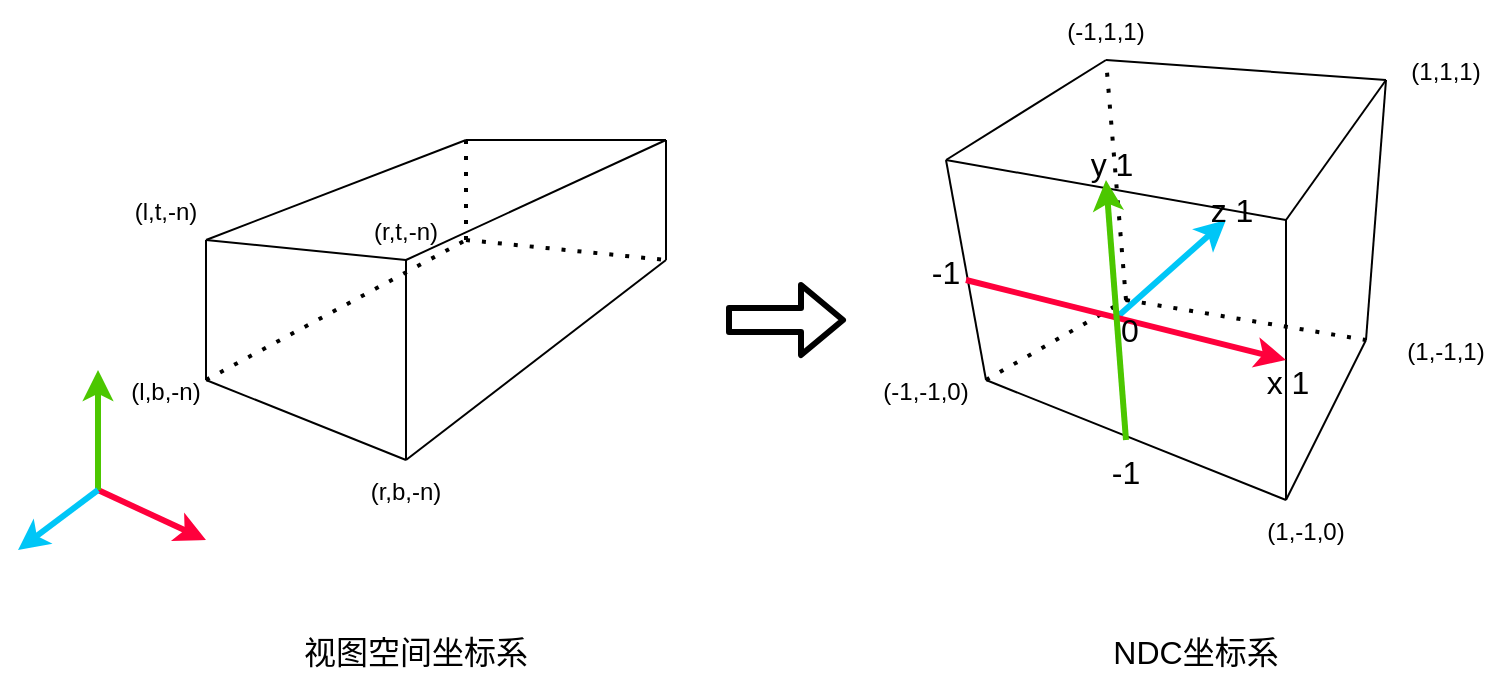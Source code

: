 <mxfile>
    <diagram id="nRc2XNn0OEb7ZUNHGew7" name="第 1 页">
        <mxGraphModel dx="1554" dy="676" grid="1" gridSize="10" guides="1" tooltips="1" connect="1" arrows="1" fold="1" page="1" pageScale="1" pageWidth="827" pageHeight="1169" math="0" shadow="0">
            <root>
                <mxCell id="0"/>
                <mxCell id="1" parent="0"/>
                <mxCell id="3" value="" style="endArrow=none;" parent="1" edge="1">
                    <mxGeometry width="50" height="50" relative="1" as="geometry">
                        <mxPoint x="100" y="340" as="sourcePoint"/>
                        <mxPoint x="200" y="350" as="targetPoint"/>
                    </mxGeometry>
                </mxCell>
                <mxCell id="4" value="" style="endArrow=none;" parent="1" edge="1">
                    <mxGeometry width="50" height="50" relative="1" as="geometry">
                        <mxPoint x="100" y="410" as="sourcePoint"/>
                        <mxPoint x="100" y="340" as="targetPoint"/>
                    </mxGeometry>
                </mxCell>
                <mxCell id="5" value="" style="endArrow=none;" parent="1" edge="1">
                    <mxGeometry width="50" height="50" relative="1" as="geometry">
                        <mxPoint x="100" y="410" as="sourcePoint"/>
                        <mxPoint x="200" y="450" as="targetPoint"/>
                    </mxGeometry>
                </mxCell>
                <mxCell id="6" value="" style="endArrow=none;" parent="1" edge="1">
                    <mxGeometry width="50" height="50" relative="1" as="geometry">
                        <mxPoint x="200" y="450" as="sourcePoint"/>
                        <mxPoint x="200" y="350" as="targetPoint"/>
                    </mxGeometry>
                </mxCell>
                <mxCell id="7" value="" style="endArrow=none;" parent="1" edge="1">
                    <mxGeometry width="50" height="50" relative="1" as="geometry">
                        <mxPoint x="200" y="350" as="sourcePoint"/>
                        <mxPoint x="330" y="290" as="targetPoint"/>
                    </mxGeometry>
                </mxCell>
                <mxCell id="8" value="" style="endArrow=none;" parent="1" edge="1">
                    <mxGeometry width="50" height="50" relative="1" as="geometry">
                        <mxPoint x="200" y="450" as="sourcePoint"/>
                        <mxPoint x="330" y="350" as="targetPoint"/>
                    </mxGeometry>
                </mxCell>
                <mxCell id="9" value="" style="endArrow=none;" parent="1" edge="1">
                    <mxGeometry width="50" height="50" relative="1" as="geometry">
                        <mxPoint x="330" y="350" as="sourcePoint"/>
                        <mxPoint x="330" y="290" as="targetPoint"/>
                    </mxGeometry>
                </mxCell>
                <mxCell id="10" value="" style="endArrow=none;" parent="1" edge="1">
                    <mxGeometry width="50" height="50" relative="1" as="geometry">
                        <mxPoint x="100" y="340" as="sourcePoint"/>
                        <mxPoint x="230" y="290" as="targetPoint"/>
                    </mxGeometry>
                </mxCell>
                <mxCell id="11" value="" style="endArrow=none;" parent="1" edge="1">
                    <mxGeometry width="50" height="50" relative="1" as="geometry">
                        <mxPoint x="230" y="290" as="sourcePoint"/>
                        <mxPoint x="330" y="290" as="targetPoint"/>
                    </mxGeometry>
                </mxCell>
                <mxCell id="12" value="" style="endArrow=none;dashed=1;dashPattern=1 3;strokeWidth=2;" parent="1" edge="1">
                    <mxGeometry width="50" height="50" relative="1" as="geometry">
                        <mxPoint x="100" y="410" as="sourcePoint"/>
                        <mxPoint x="230" y="340" as="targetPoint"/>
                    </mxGeometry>
                </mxCell>
                <mxCell id="13" value="" style="endArrow=none;dashed=1;dashPattern=1 3;strokeWidth=2;" parent="1" edge="1">
                    <mxGeometry width="50" height="50" relative="1" as="geometry">
                        <mxPoint x="230" y="340" as="sourcePoint"/>
                        <mxPoint x="230" y="290" as="targetPoint"/>
                    </mxGeometry>
                </mxCell>
                <mxCell id="14" value="" style="endArrow=none;dashed=1;dashPattern=1 3;strokeWidth=2;" parent="1" edge="1">
                    <mxGeometry width="50" height="50" relative="1" as="geometry">
                        <mxPoint x="230" y="340" as="sourcePoint"/>
                        <mxPoint x="330" y="350" as="targetPoint"/>
                    </mxGeometry>
                </mxCell>
                <mxCell id="15" value="" style="endArrow=none;" parent="1" edge="1">
                    <mxGeometry width="50" height="50" relative="1" as="geometry">
                        <mxPoint x="470" y="300" as="sourcePoint"/>
                        <mxPoint x="550" y="250" as="targetPoint"/>
                    </mxGeometry>
                </mxCell>
                <mxCell id="16" value="" style="endArrow=none;" parent="1" edge="1">
                    <mxGeometry width="50" height="50" relative="1" as="geometry">
                        <mxPoint x="550" y="250" as="sourcePoint"/>
                        <mxPoint x="690" y="260" as="targetPoint"/>
                    </mxGeometry>
                </mxCell>
                <mxCell id="17" value="" style="endArrow=none;" parent="1" edge="1">
                    <mxGeometry width="50" height="50" relative="1" as="geometry">
                        <mxPoint x="470" y="300" as="sourcePoint"/>
                        <mxPoint x="640" y="330" as="targetPoint"/>
                    </mxGeometry>
                </mxCell>
                <mxCell id="18" value="" style="endArrow=none;" parent="1" edge="1">
                    <mxGeometry width="50" height="50" relative="1" as="geometry">
                        <mxPoint x="640" y="330" as="sourcePoint"/>
                        <mxPoint x="690" y="260" as="targetPoint"/>
                    </mxGeometry>
                </mxCell>
                <mxCell id="19" value="" style="endArrow=none;" parent="1" edge="1">
                    <mxGeometry width="50" height="50" relative="1" as="geometry">
                        <mxPoint x="490" y="410" as="sourcePoint"/>
                        <mxPoint x="470" y="300" as="targetPoint"/>
                    </mxGeometry>
                </mxCell>
                <mxCell id="20" value="" style="endArrow=none;" parent="1" edge="1">
                    <mxGeometry width="50" height="50" relative="1" as="geometry">
                        <mxPoint x="490" y="410" as="sourcePoint"/>
                        <mxPoint x="640" y="470" as="targetPoint"/>
                    </mxGeometry>
                </mxCell>
                <mxCell id="21" value="" style="endArrow=none;" parent="1" edge="1">
                    <mxGeometry width="50" height="50" relative="1" as="geometry">
                        <mxPoint x="640" y="470" as="sourcePoint"/>
                        <mxPoint x="640" y="330" as="targetPoint"/>
                    </mxGeometry>
                </mxCell>
                <mxCell id="22" value="" style="endArrow=none;" parent="1" edge="1">
                    <mxGeometry width="50" height="50" relative="1" as="geometry">
                        <mxPoint x="680" y="390" as="sourcePoint"/>
                        <mxPoint x="690" y="260" as="targetPoint"/>
                    </mxGeometry>
                </mxCell>
                <mxCell id="23" value="" style="endArrow=none;" parent="1" edge="1">
                    <mxGeometry width="50" height="50" relative="1" as="geometry">
                        <mxPoint x="640" y="470" as="sourcePoint"/>
                        <mxPoint x="680" y="390" as="targetPoint"/>
                    </mxGeometry>
                </mxCell>
                <mxCell id="24" value="" style="endArrow=none;dashed=1;dashPattern=1 3;strokeWidth=2;" parent="1" edge="1">
                    <mxGeometry width="50" height="50" relative="1" as="geometry">
                        <mxPoint x="560" y="370" as="sourcePoint"/>
                        <mxPoint x="550" y="250" as="targetPoint"/>
                    </mxGeometry>
                </mxCell>
                <mxCell id="25" value="" style="endArrow=none;dashed=1;dashPattern=1 3;strokeWidth=2;" parent="1" edge="1">
                    <mxGeometry width="50" height="50" relative="1" as="geometry">
                        <mxPoint x="560" y="370" as="sourcePoint"/>
                        <mxPoint x="680" y="390" as="targetPoint"/>
                    </mxGeometry>
                </mxCell>
                <mxCell id="26" value="" style="endArrow=none;dashed=1;dashPattern=1 3;strokeWidth=2;" parent="1" edge="1">
                    <mxGeometry width="50" height="50" relative="1" as="geometry">
                        <mxPoint x="490" y="410" as="sourcePoint"/>
                        <mxPoint x="560" y="370" as="targetPoint"/>
                    </mxGeometry>
                </mxCell>
                <mxCell id="27" value="(r,t,-n)" style="text;strokeColor=none;fillColor=none;align=center;verticalAlign=middle;rounded=0;" parent="1" vertex="1">
                    <mxGeometry x="170" y="320" width="60" height="30" as="geometry"/>
                </mxCell>
                <mxCell id="28" value="(r,b,-n)" style="text;strokeColor=none;fillColor=none;align=center;verticalAlign=middle;rounded=0;" parent="1" vertex="1">
                    <mxGeometry x="170" y="450" width="60" height="30" as="geometry"/>
                </mxCell>
                <mxCell id="29" value="(l,t,-n)" style="text;strokeColor=none;fillColor=none;align=center;verticalAlign=middle;rounded=0;" parent="1" vertex="1">
                    <mxGeometry x="50" y="310" width="60" height="30" as="geometry"/>
                </mxCell>
                <mxCell id="30" value="(l,b,-n)" style="text;strokeColor=none;fillColor=none;align=center;verticalAlign=middle;rounded=0;" parent="1" vertex="1">
                    <mxGeometry x="50" y="400" width="60" height="30" as="geometry"/>
                </mxCell>
                <mxCell id="31" value="(-1,-1,0)" style="text;strokeColor=none;fillColor=none;align=center;verticalAlign=middle;rounded=0;" parent="1" vertex="1">
                    <mxGeometry x="430" y="400" width="60" height="30" as="geometry"/>
                </mxCell>
                <mxCell id="32" value="(1,-1,0)" style="text;strokeColor=none;fillColor=none;align=center;verticalAlign=middle;rounded=0;" parent="1" vertex="1">
                    <mxGeometry x="620" y="470" width="60" height="30" as="geometry"/>
                </mxCell>
                <mxCell id="33" value="(1,-1,1)" style="text;strokeColor=none;fillColor=none;align=center;verticalAlign=middle;rounded=0;" parent="1" vertex="1">
                    <mxGeometry x="690" y="380" width="60" height="30" as="geometry"/>
                </mxCell>
                <mxCell id="34" value="(1,1,1)" style="text;strokeColor=none;fillColor=none;align=center;verticalAlign=middle;rounded=0;" parent="1" vertex="1">
                    <mxGeometry x="690" y="240" width="60" height="30" as="geometry"/>
                </mxCell>
                <mxCell id="35" value="(-1,1,1)" style="text;strokeColor=none;fillColor=none;align=center;verticalAlign=middle;rounded=0;" parent="1" vertex="1">
                    <mxGeometry x="520" y="220" width="60" height="30" as="geometry"/>
                </mxCell>
                <mxCell id="37" value="" style="endArrow=classic;fontSize=16;fillColor=#1ba1e2;strokeColor=#00C6F7;strokeWidth=3;" parent="1" edge="1">
                    <mxGeometry width="50" height="50" relative="1" as="geometry">
                        <mxPoint x="555" y="379" as="sourcePoint"/>
                        <mxPoint x="610" y="330" as="targetPoint"/>
                    </mxGeometry>
                </mxCell>
                <mxCell id="38" value="" style="endArrow=classic;fontSize=16;fillColor=#d80073;strokeColor=#FF003C;strokeWidth=3;" parent="1" edge="1">
                    <mxGeometry width="50" height="50" relative="1" as="geometry">
                        <mxPoint x="480" y="360" as="sourcePoint"/>
                        <mxPoint x="640" y="400" as="targetPoint"/>
                    </mxGeometry>
                </mxCell>
                <mxCell id="39" value="" style="endArrow=classic;fontSize=16;fillColor=#60a917;strokeColor=#4CC700;strokeWidth=3;" parent="1" edge="1">
                    <mxGeometry width="50" height="50" relative="1" as="geometry">
                        <mxPoint x="560" y="440" as="sourcePoint"/>
                        <mxPoint x="550" y="310" as="targetPoint"/>
                    </mxGeometry>
                </mxCell>
                <mxCell id="40" value="-1" style="text;strokeColor=none;fillColor=none;align=center;verticalAlign=middle;rounded=0;fontSize=16;" parent="1" vertex="1">
                    <mxGeometry x="530" y="440" width="60" height="30" as="geometry"/>
                </mxCell>
                <mxCell id="41" value="y 1" style="text;strokeColor=none;fillColor=none;align=center;verticalAlign=middle;rounded=0;fontSize=16;" parent="1" vertex="1">
                    <mxGeometry x="523" y="286" width="60" height="30" as="geometry"/>
                </mxCell>
                <mxCell id="45" value="-1" style="text;strokeColor=none;fillColor=none;align=center;verticalAlign=middle;rounded=0;fontSize=16;" parent="1" vertex="1">
                    <mxGeometry x="440" y="340" width="60" height="30" as="geometry"/>
                </mxCell>
                <mxCell id="46" value="x 1" style="text;strokeColor=none;fillColor=none;align=center;verticalAlign=middle;rounded=0;fontSize=16;" parent="1" vertex="1">
                    <mxGeometry x="611" y="395" width="60" height="30" as="geometry"/>
                </mxCell>
                <mxCell id="47" value="0" style="text;strokeColor=none;fillColor=none;align=center;verticalAlign=middle;rounded=0;fontSize=16;" parent="1" vertex="1">
                    <mxGeometry x="532" y="369" width="60" height="30" as="geometry"/>
                </mxCell>
                <mxCell id="49" value="z 1" style="text;strokeColor=none;fillColor=none;align=center;verticalAlign=middle;rounded=0;fontSize=16;" parent="1" vertex="1">
                    <mxGeometry x="583" y="309" width="60" height="30" as="geometry"/>
                </mxCell>
                <mxCell id="50" value="" style="shape=flexArrow;endArrow=classic;strokeWidth=3;fontSize=16;" parent="1" edge="1">
                    <mxGeometry width="50" height="50" relative="1" as="geometry">
                        <mxPoint x="360" y="380" as="sourcePoint"/>
                        <mxPoint x="420" y="380" as="targetPoint"/>
                    </mxGeometry>
                </mxCell>
                <mxCell id="51" value="视图空间坐标系" style="text;strokeColor=none;fillColor=none;align=center;verticalAlign=middle;rounded=0;fontSize=16;" parent="1" vertex="1">
                    <mxGeometry x="110" y="530" width="190" height="30" as="geometry"/>
                </mxCell>
                <mxCell id="52" value="NDC坐标系" style="text;strokeColor=none;fillColor=none;align=center;verticalAlign=middle;rounded=0;fontSize=16;" parent="1" vertex="1">
                    <mxGeometry x="500" y="530" width="190" height="30" as="geometry"/>
                </mxCell>
                <mxCell id="53" value="" style="endArrow=classic;fontSize=16;fillColor=#d80073;strokeColor=#FF003C;strokeWidth=3;" parent="1" edge="1">
                    <mxGeometry width="50" height="50" relative="1" as="geometry">
                        <mxPoint x="46" y="465" as="sourcePoint"/>
                        <mxPoint x="100" y="490" as="targetPoint"/>
                    </mxGeometry>
                </mxCell>
                <mxCell id="54" value="" style="endArrow=classic;fontSize=16;fillColor=#60a917;strokeColor=#4CC700;strokeWidth=3;" parent="1" edge="1">
                    <mxGeometry width="50" height="50" relative="1" as="geometry">
                        <mxPoint x="46" y="465" as="sourcePoint"/>
                        <mxPoint x="46" y="405" as="targetPoint"/>
                    </mxGeometry>
                </mxCell>
                <mxCell id="55" value="" style="endArrow=classic;fontSize=16;fillColor=#1ba1e2;strokeColor=#00C6F7;strokeWidth=3;" parent="1" edge="1">
                    <mxGeometry width="50" height="50" relative="1" as="geometry">
                        <mxPoint x="46" y="465" as="sourcePoint"/>
                        <mxPoint x="6" y="495" as="targetPoint"/>
                    </mxGeometry>
                </mxCell>
            </root>
        </mxGraphModel>
    </diagram>
</mxfile>